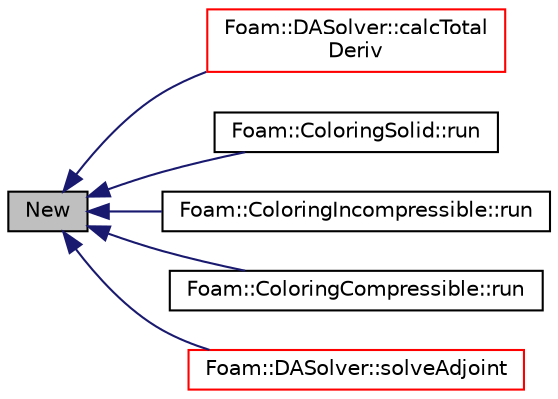 digraph "New"
{
  bgcolor="transparent";
  edge [fontname="Helvetica",fontsize="10",labelfontname="Helvetica",labelfontsize="10"];
  node [fontname="Helvetica",fontsize="10",shape=record];
  rankdir="LR";
  Node250 [label="New",height=0.2,width=0.4,color="black", fillcolor="grey75", style="filled", fontcolor="black"];
  Node250 -> Node251 [dir="back",color="midnightblue",fontsize="10",style="solid",fontname="Helvetica"];
  Node251 [label="Foam::DASolver::calcTotal\lDeriv",height=0.2,width=0.4,color="red",URL="$classFoam_1_1DASolver.html#ae61bd69b450c4e79a7eb089751e0ecde",tooltip="compute the total derivatives "];
  Node250 -> Node253 [dir="back",color="midnightblue",fontsize="10",style="solid",fontname="Helvetica"];
  Node253 [label="Foam::ColoringSolid::run",height=0.2,width=0.4,color="black",URL="$classFoam_1_1ColoringSolid.html#a13a43e6d814de94978c515cb084873b1",tooltip="run "];
  Node250 -> Node254 [dir="back",color="midnightblue",fontsize="10",style="solid",fontname="Helvetica"];
  Node254 [label="Foam::ColoringIncompressible::run",height=0.2,width=0.4,color="black",URL="$classFoam_1_1ColoringIncompressible.html#a13a43e6d814de94978c515cb084873b1",tooltip="run "];
  Node250 -> Node255 [dir="back",color="midnightblue",fontsize="10",style="solid",fontname="Helvetica"];
  Node255 [label="Foam::ColoringCompressible::run",height=0.2,width=0.4,color="black",URL="$classFoam_1_1ColoringCompressible.html#a13a43e6d814de94978c515cb084873b1",tooltip="run "];
  Node250 -> Node256 [dir="back",color="midnightblue",fontsize="10",style="solid",fontname="Helvetica"];
  Node256 [label="Foam::DASolver::solveAdjoint",height=0.2,width=0.4,color="red",URL="$classFoam_1_1DASolver.html#a985af8c5b6d6bf478b8fd1d999865b47",tooltip="solve the adjoint linear equations "];
}
